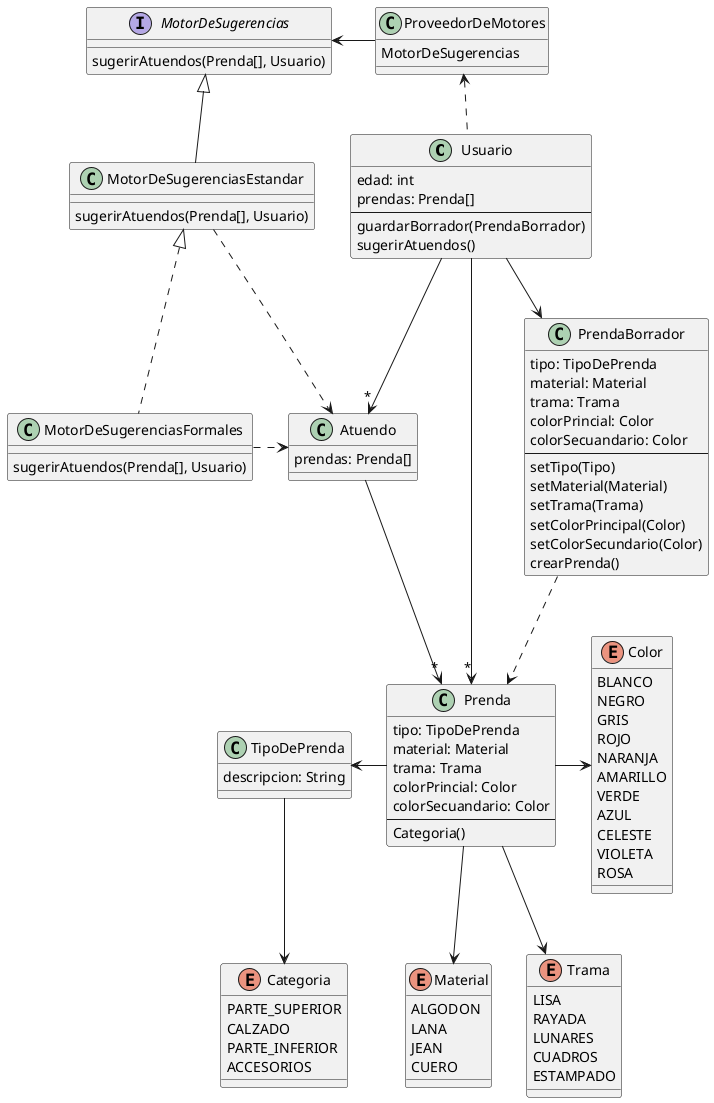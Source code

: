 @startuml

class Usuario {
    edad: int
    prendas: Prenda[]
    --
    guardarBorrador(PrendaBorrador)
    sugerirAtuendos()
}

class Atuendo {
    prendas: Prenda[]
}

class Prenda {
    tipo: TipoDePrenda
    material: Material
    trama: Trama
    colorPrincial: Color
    colorSecuandario: Color
    --
    Categoria()
}

class PrendaBorrador {
    tipo: TipoDePrenda
    material: Material
    trama: Trama
    colorPrincial: Color
    colorSecuandario: Color
    --
    setTipo(Tipo)
    setMaterial(Material)
    setTrama(Trama)
    setColorPrincipal(Color)
    setColorSecundario(Color)
    crearPrenda()
}

class TipoDePrenda {
    descripcion: String
}

class ProveedorDeMotores {
    MotorDeSugerencias
}

interface MotorDeSugerencias {
    sugerirAtuendos(Prenda[], Usuario)
}

class MotorDeSugerenciasEstandar {
    sugerirAtuendos(Prenda[], Usuario)
}

class MotorDeSugerenciasFormales {
    sugerirAtuendos(Prenda[], Usuario)
}

enum Trama {
    LISA
    RAYADA
    LUNARES
    CUADROS
    ESTAMPADO
}

enum Color {
    BLANCO
    NEGRO
    GRIS
    ROJO
    NARANJA
    AMARILLO
    VERDE
    AZUL
    CELESTE
    VIOLETA
    ROSA
}

enum Categoria {
    PARTE_SUPERIOR
    CALZADO
    PARTE_INFERIOR
    ACCESORIOS
}

enum Material {
    ALGODON
    LANA
    JEAN
    CUERO
}

Atuendo -->"*" Prenda

Usuario -->"*" Prenda
Usuario --> PrendaBorrador
Usuario -->"*" Atuendo
Usuario .l.> ProveedorDeMotores

PrendaBorrador ..> Prenda

Prenda -l-> TipoDePrenda
Prenda --> Trama
Prenda -> Color
Prenda --> Material

TipoDePrenda --> Categoria

ProveedorDeMotores -l-> MotorDeSugerencias

MotorDeSugerenciasEstandar -u-|> MotorDeSugerencias
MotorDeSugerenciasEstandar .r.> Atuendo

MotorDeSugerenciasFormales .u.|> MotorDeSugerenciasEstandar
MotorDeSugerenciasFormales .r.> Atuendo


@enduml